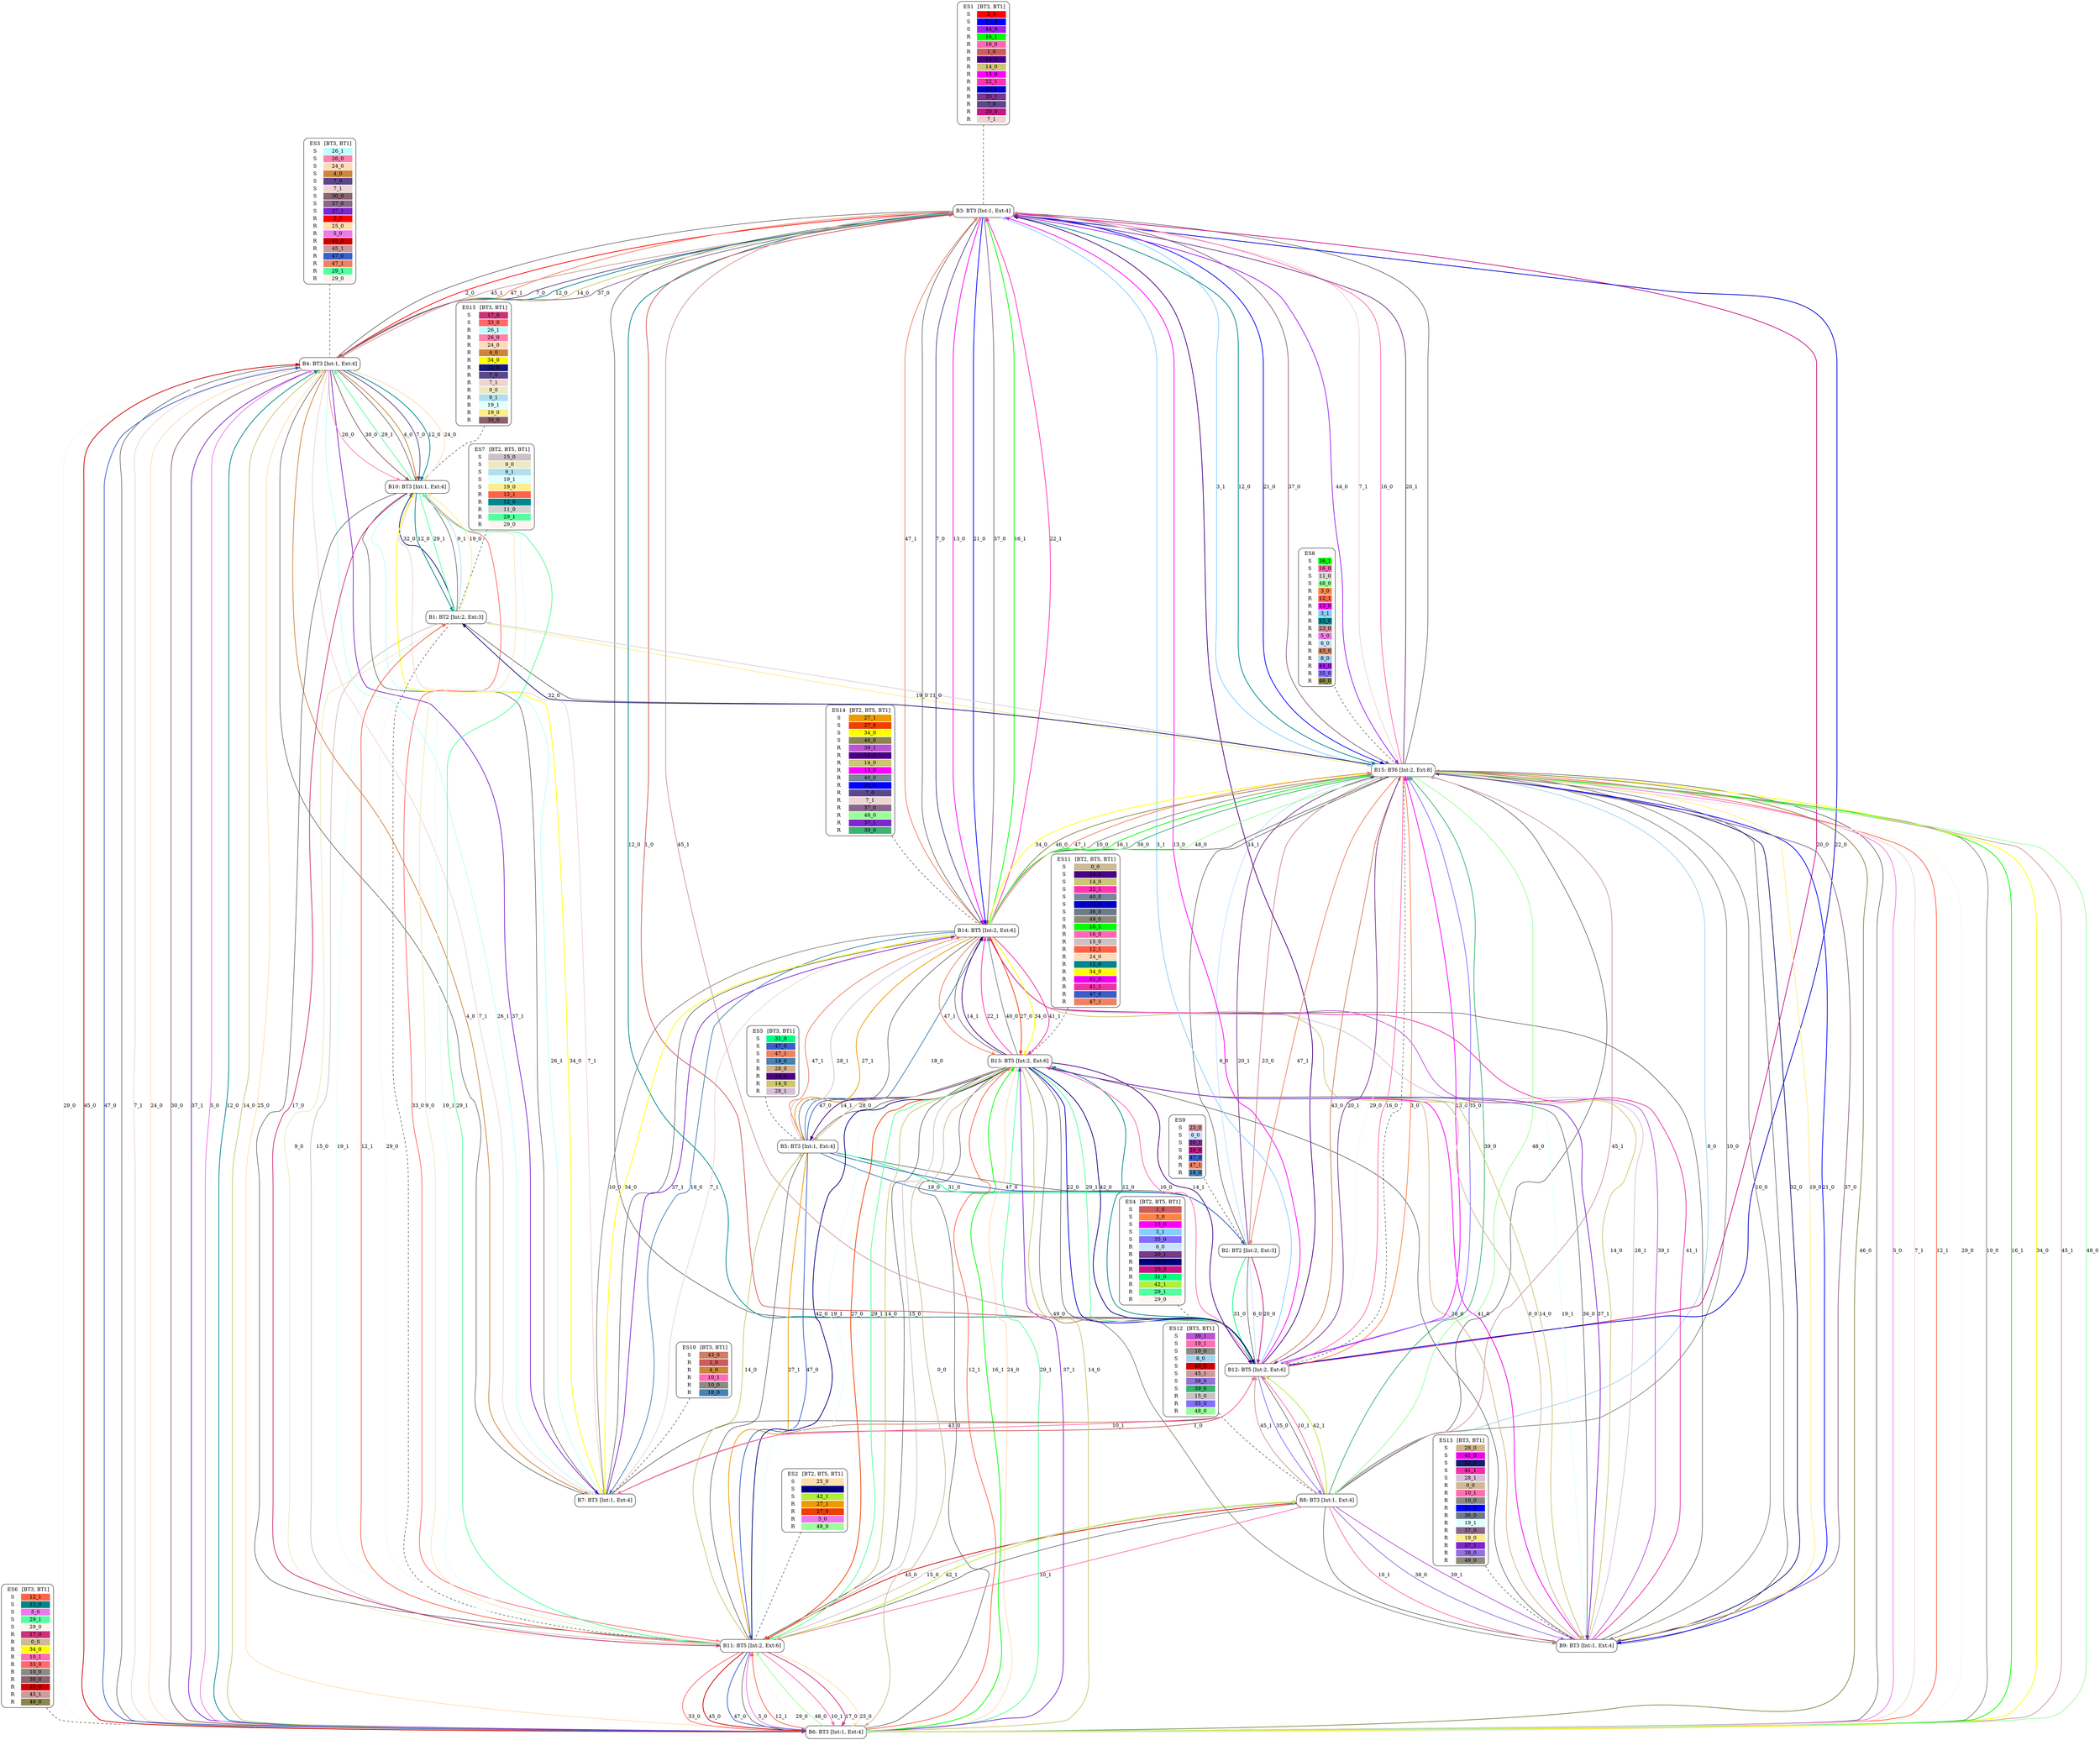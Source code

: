 digraph network {
  ES1 [ label=<<TABLE  BORDER="0"><TR> <TD ALIGN="CENTER" BORDER="0"> ES1 </TD> <TD>[BT3, BT1]</TD> </TR><TR><TD>S</TD><TD BGCOLOR="red">2_0</TD></TR>
<TR><TD>S</TD><TD BGCOLOR="blue">21_0</TD></TR>
<TR><TD>S</TD><TD BGCOLOR="purple">44_0</TD></TR>
<TR><TD>R</TD><TD BGCOLOR="green">16_1</TD></TR>
<TR><TD>R</TD><TD BGCOLOR="hotpink">16_0</TD></TR>
<TR><TD>R</TD><TD BGCOLOR="indianred">1_0</TD></TR>
<TR><TD>R</TD><TD BGCOLOR="indigo">14_1</TD></TR>
<TR><TD>R</TD><TD BGCOLOR="khaki3">14_0</TD></TR>
<TR><TD>R</TD><TD BGCOLOR="magenta1">13_0</TD></TR>
<TR><TD>R</TD><TD BGCOLOR="maroon1">22_1</TD></TR>
<TR><TD>R</TD><TD BGCOLOR="mediumblue">22_0</TD></TR>
<TR><TD>R</TD><TD BGCOLOR="mediumorchid4">20_1</TD></TR>
<TR><TD>R</TD><TD BGCOLOR="mediumpurple4">7_0</TD></TR>
<TR><TD>R</TD><TD BGCOLOR="mediumvioletred">20_0</TD></TR>
<TR><TD>R</TD><TD BGCOLOR="mistyrose2">7_1</TD></TR>
</TABLE>> shape="box" style="rounded" ];
  ES2 [ label=<<TABLE  BORDER="0"><TR> <TD ALIGN="CENTER" BORDER="0"> ES2 </TD> <TD>[BT2, BT5, BT1]</TD> </TR><TR><TD>S</TD><TD BGCOLOR="navajowhite1">25_0</TD></TR>
<TR><TD>S</TD><TD BGCOLOR="navyblue">42_0</TD></TR>
<TR><TD>S</TD><TD BGCOLOR="olivedrab2">42_1</TD></TR>
<TR><TD>R</TD><TD BGCOLOR="orange2">27_1</TD></TR>
<TR><TD>R</TD><TD BGCOLOR="orangered2">27_0</TD></TR>
<TR><TD>R</TD><TD BGCOLOR="orchid2">5_0</TD></TR>
<TR><TD>R</TD><TD BGCOLOR="palegreen1">48_0</TD></TR>
</TABLE>> shape="box" style="rounded" ];
  ES3 [ label=<<TABLE  BORDER="0"><TR> <TD ALIGN="CENTER" BORDER="0"> ES3 </TD> <TD>[BT3, BT1]</TD> </TR><TR><TD>S</TD><TD BGCOLOR="paleturquoise1">26_1</TD></TR>
<TR><TD>S</TD><TD BGCOLOR="palevioletred1">26_0</TD></TR>
<TR><TD>S</TD><TD BGCOLOR="peachpuff">24_0</TD></TR>
<TR><TD>S</TD><TD BGCOLOR="peru">4_0</TD></TR>
<TR><TD>S</TD><TD BGCOLOR="mediumpurple4">7_0</TD></TR>
<TR><TD>S</TD><TD BGCOLOR="mistyrose2">7_1</TD></TR>
<TR><TD>S</TD><TD BGCOLOR="pink4">30_0</TD></TR>
<TR><TD>S</TD><TD BGCOLOR="plum4">37_0</TD></TR>
<TR><TD>S</TD><TD BGCOLOR="purple3">37_1</TD></TR>
<TR><TD>R</TD><TD BGCOLOR="red">2_0</TD></TR>
<TR><TD>R</TD><TD BGCOLOR="navajowhite1">25_0</TD></TR>
<TR><TD>R</TD><TD BGCOLOR="orchid2">5_0</TD></TR>
<TR><TD>R</TD><TD BGCOLOR="red3">45_0</TD></TR>
<TR><TD>R</TD><TD BGCOLOR="rosybrown3">45_1</TD></TR>
<TR><TD>R</TD><TD BGCOLOR="royalblue3">47_0</TD></TR>
<TR><TD>R</TD><TD BGCOLOR="salmon2">47_1</TD></TR>
<TR><TD>R</TD><TD BGCOLOR="seagreen1">29_1</TD></TR>
<TR><TD>R</TD><TD BGCOLOR="seashell1">29_0</TD></TR>
</TABLE>> shape="box" style="rounded" ];
  ES4 [ label=<<TABLE  BORDER="0"><TR> <TD ALIGN="CENTER" BORDER="0"> ES4 </TD> <TD>[BT2, BT5, BT1]</TD> </TR><TR><TD>S</TD><TD BGCOLOR="indianred">1_0</TD></TR>
<TR><TD>S</TD><TD BGCOLOR="sienna1">3_0</TD></TR>
<TR><TD>S</TD><TD BGCOLOR="magenta1">13_0</TD></TR>
<TR><TD>S</TD><TD BGCOLOR="skyblue1">3_1</TD></TR>
<TR><TD>S</TD><TD BGCOLOR="slateblue1">35_0</TD></TR>
<TR><TD>R</TD><TD BGCOLOR="slategray1">6_0</TD></TR>
<TR><TD>R</TD><TD BGCOLOR="mediumorchid4">20_1</TD></TR>
<TR><TD>R</TD><TD BGCOLOR="navyblue">42_0</TD></TR>
<TR><TD>R</TD><TD BGCOLOR="mediumvioletred">20_0</TD></TR>
<TR><TD>R</TD><TD BGCOLOR="springgreen">31_0</TD></TR>
<TR><TD>R</TD><TD BGCOLOR="olivedrab2">42_1</TD></TR>
<TR><TD>R</TD><TD BGCOLOR="seagreen1">29_1</TD></TR>
<TR><TD>R</TD><TD BGCOLOR="seashell1">29_0</TD></TR>
</TABLE>> shape="box" style="rounded" ];
  ES5 [ label=<<TABLE  BORDER="0"><TR> <TD ALIGN="CENTER" BORDER="0"> ES5 </TD> <TD>[BT3, BT1]</TD> </TR><TR><TD>S</TD><TD BGCOLOR="springgreen">31_0</TD></TR>
<TR><TD>S</TD><TD BGCOLOR="royalblue3">47_0</TD></TR>
<TR><TD>S</TD><TD BGCOLOR="salmon2">47_1</TD></TR>
<TR><TD>S</TD><TD BGCOLOR="steelblue">18_0</TD></TR>
<TR><TD>R</TD><TD BGCOLOR="tan">28_0</TD></TR>
<TR><TD>R</TD><TD BGCOLOR="indigo">14_1</TD></TR>
<TR><TD>R</TD><TD BGCOLOR="khaki3">14_0</TD></TR>
<TR><TD>R</TD><TD BGCOLOR="thistle">28_1</TD></TR>
</TABLE>> shape="box" style="rounded" ];
  ES6 [ label=<<TABLE  BORDER="0"><TR> <TD ALIGN="CENTER" BORDER="0"> ES6 </TD> <TD>[BT3, BT1]</TD> </TR><TR><TD>S</TD><TD BGCOLOR="tomato">12_1</TD></TR>
<TR><TD>S</TD><TD BGCOLOR="turquoise4">12_0</TD></TR>
<TR><TD>S</TD><TD BGCOLOR="orchid2">5_0</TD></TR>
<TR><TD>S</TD><TD BGCOLOR="seagreen1">29_1</TD></TR>
<TR><TD>S</TD><TD BGCOLOR="seashell1">29_0</TD></TR>
<TR><TD>R</TD><TD BGCOLOR="violetred3">17_0</TD></TR>
<TR><TD>R</TD><TD BGCOLOR="wheat3">0_0</TD></TR>
<TR><TD>R</TD><TD BGCOLOR="yellow1">34_0</TD></TR>
<TR><TD>R</TD><TD BGCOLOR="hotpink1">10_1</TD></TR>
<TR><TD>R</TD><TD BGCOLOR="indianred1">33_0</TD></TR>
<TR><TD>R</TD><TD BGCOLOR="ivory4">10_0</TD></TR>
<TR><TD>R</TD><TD BGCOLOR="pink4">30_0</TD></TR>
<TR><TD>R</TD><TD BGCOLOR="red3">45_0</TD></TR>
<TR><TD>R</TD><TD BGCOLOR="rosybrown3">45_1</TD></TR>
<TR><TD>R</TD><TD BGCOLOR="khaki4">46_0</TD></TR>
</TABLE>> shape="box" style="rounded" ];
  ES7 [ label=<<TABLE  BORDER="0"><TR> <TD ALIGN="CENTER" BORDER="0"> ES7 </TD> <TD>[BT2, BT5, BT1]</TD> </TR><TR><TD>S</TD><TD BGCOLOR="lavenderblush3">15_0</TD></TR>
<TR><TD>S</TD><TD BGCOLOR="lemonchiffon2">9_0</TD></TR>
<TR><TD>S</TD><TD BGCOLOR="lightblue2">9_1</TD></TR>
<TR><TD>S</TD><TD BGCOLOR="lightcyan1">19_1</TD></TR>
<TR><TD>S</TD><TD BGCOLOR="lightgoldenrod1">19_0</TD></TR>
<TR><TD>R</TD><TD BGCOLOR="tomato">12_1</TD></TR>
<TR><TD>R</TD><TD BGCOLOR="turquoise4">12_0</TD></TR>
<TR><TD>R</TD><TD BGCOLOR="lightgray">11_0</TD></TR>
<TR><TD>R</TD><TD BGCOLOR="seagreen1">29_1</TD></TR>
<TR><TD>R</TD><TD BGCOLOR="seashell1">29_0</TD></TR>
</TABLE>> shape="box" style="rounded" ];
  ES8 [ label=<<TABLE  BORDER="0"><TR> <TD ALIGN="CENTER" BORDER="0"> ES8 </TD>  </TR><TR><TD>S</TD><TD BGCOLOR="green">16_1</TD></TR>
<TR><TD>S</TD><TD BGCOLOR="hotpink">16_0</TD></TR>
<TR><TD>S</TD><TD BGCOLOR="lightgray">11_0</TD></TR>
<TR><TD>S</TD><TD BGCOLOR="palegreen1">48_0</TD></TR>
<TR><TD>R</TD><TD BGCOLOR="sienna1">3_0</TD></TR>
<TR><TD>R</TD><TD BGCOLOR="tomato">12_1</TD></TR>
<TR><TD>R</TD><TD BGCOLOR="magenta1">13_0</TD></TR>
<TR><TD>R</TD><TD BGCOLOR="skyblue1">3_1</TD></TR>
<TR><TD>R</TD><TD BGCOLOR="turquoise4">12_0</TD></TR>
<TR><TD>R</TD><TD BGCOLOR="lightpink3">23_0</TD></TR>
<TR><TD>R</TD><TD BGCOLOR="orchid2">5_0</TD></TR>
<TR><TD>R</TD><TD BGCOLOR="slategray1">6_0</TD></TR>
<TR><TD>R</TD><TD BGCOLOR="lightsalmon3">43_0</TD></TR>
<TR><TD>R</TD><TD BGCOLOR="lightskyblue2">8_0</TD></TR>
<TR><TD>R</TD><TD BGCOLOR="purple">44_0</TD></TR>
<TR><TD>R</TD><TD BGCOLOR="slateblue1">35_0</TD></TR>
<TR><TD>R</TD><TD BGCOLOR="khaki4">46_0</TD></TR>
</TABLE>> shape="box" style="rounded" ];
  ES9 [ label=<<TABLE  BORDER="0"><TR> <TD ALIGN="CENTER" BORDER="0"> ES9 </TD>  </TR><TR><TD>S</TD><TD BGCOLOR="lightpink3">23_0</TD></TR>
<TR><TD>S</TD><TD BGCOLOR="slategray1">6_0</TD></TR>
<TR><TD>S</TD><TD BGCOLOR="mediumorchid4">20_1</TD></TR>
<TR><TD>S</TD><TD BGCOLOR="mediumvioletred">20_0</TD></TR>
<TR><TD>R</TD><TD BGCOLOR="royalblue3">47_0</TD></TR>
<TR><TD>R</TD><TD BGCOLOR="salmon2">47_1</TD></TR>
<TR><TD>R</TD><TD BGCOLOR="steelblue">18_0</TD></TR>
</TABLE>> shape="box" style="rounded" ];
  ES10 [ label=<<TABLE  BORDER="0"><TR> <TD ALIGN="CENTER" BORDER="0"> ES10 </TD> <TD>[BT3, BT1]</TD> </TR><TR><TD>S</TD><TD BGCOLOR="lightsalmon3">43_0</TD></TR>
<TR><TD>R</TD><TD BGCOLOR="indianred">1_0</TD></TR>
<TR><TD>R</TD><TD BGCOLOR="peru">4_0</TD></TR>
<TR><TD>R</TD><TD BGCOLOR="hotpink1">10_1</TD></TR>
<TR><TD>R</TD><TD BGCOLOR="ivory4">10_0</TD></TR>
<TR><TD>R</TD><TD BGCOLOR="steelblue">18_0</TD></TR>
</TABLE>> shape="box" style="rounded" ];
  ES11 [ label=<<TABLE  BORDER="0"><TR> <TD ALIGN="CENTER" BORDER="0"> ES11 </TD> <TD>[BT2, BT5, BT1]</TD> </TR><TR><TD>S</TD><TD BGCOLOR="wheat3">0_0</TD></TR>
<TR><TD>S</TD><TD BGCOLOR="indigo">14_1</TD></TR>
<TR><TD>S</TD><TD BGCOLOR="khaki3">14_0</TD></TR>
<TR><TD>S</TD><TD BGCOLOR="maroon1">22_1</TD></TR>
<TR><TD>S</TD><TD BGCOLOR="lightslategrey">40_0</TD></TR>
<TR><TD>S</TD><TD BGCOLOR="mediumblue">22_0</TD></TR>
<TR><TD>S</TD><TD BGCOLOR="lightsteelblue4">36_0</TD></TR>
<TR><TD>S</TD><TD BGCOLOR="lightyellow4">49_0</TD></TR>
<TR><TD>R</TD><TD BGCOLOR="green">16_1</TD></TR>
<TR><TD>R</TD><TD BGCOLOR="hotpink">16_0</TD></TR>
<TR><TD>R</TD><TD BGCOLOR="lavenderblush3">15_0</TD></TR>
<TR><TD>R</TD><TD BGCOLOR="tomato">12_1</TD></TR>
<TR><TD>R</TD><TD BGCOLOR="peachpuff">24_0</TD></TR>
<TR><TD>R</TD><TD BGCOLOR="turquoise4">12_0</TD></TR>
<TR><TD>R</TD><TD BGCOLOR="yellow1">34_0</TD></TR>
<TR><TD>R</TD><TD BGCOLOR="magenta2">41_0</TD></TR>
<TR><TD>R</TD><TD BGCOLOR="maroon2">41_1</TD></TR>
<TR><TD>R</TD><TD BGCOLOR="royalblue3">47_0</TD></TR>
<TR><TD>R</TD><TD BGCOLOR="salmon2">47_1</TD></TR>
</TABLE>> shape="box" style="rounded" ];
  ES12 [ label=<<TABLE  BORDER="0"><TR> <TD ALIGN="CENTER" BORDER="0"> ES12 </TD> <TD>[BT3, BT1]</TD> </TR><TR><TD>S</TD><TD BGCOLOR="mediumorchid">39_1</TD></TR>
<TR><TD>S</TD><TD BGCOLOR="hotpink1">10_1</TD></TR>
<TR><TD>S</TD><TD BGCOLOR="ivory4">10_0</TD></TR>
<TR><TD>S</TD><TD BGCOLOR="lightskyblue2">8_0</TD></TR>
<TR><TD>S</TD><TD BGCOLOR="red3">45_0</TD></TR>
<TR><TD>S</TD><TD BGCOLOR="rosybrown3">45_1</TD></TR>
<TR><TD>S</TD><TD BGCOLOR="mediumpurple">38_0</TD></TR>
<TR><TD>S</TD><TD BGCOLOR="mediumseagreen">39_0</TD></TR>
<TR><TD>R</TD><TD BGCOLOR="lavenderblush3">15_0</TD></TR>
<TR><TD>R</TD><TD BGCOLOR="slateblue1">35_0</TD></TR>
<TR><TD>R</TD><TD BGCOLOR="palegreen1">48_0</TD></TR>
</TABLE>> shape="box" style="rounded" ];
  ES13 [ label=<<TABLE  BORDER="0"><TR> <TD ALIGN="CENTER" BORDER="0"> ES13 </TD> <TD>[BT3, BT1]</TD> </TR><TR><TD>S</TD><TD BGCOLOR="tan">28_0</TD></TR>
<TR><TD>S</TD><TD BGCOLOR="magenta2">41_0</TD></TR>
<TR><TD>S</TD><TD BGCOLOR="midnightblue">32_0</TD></TR>
<TR><TD>S</TD><TD BGCOLOR="maroon2">41_1</TD></TR>
<TR><TD>S</TD><TD BGCOLOR="thistle">28_1</TD></TR>
<TR><TD>R</TD><TD BGCOLOR="wheat3">0_0</TD></TR>
<TR><TD>R</TD><TD BGCOLOR="hotpink1">10_1</TD></TR>
<TR><TD>R</TD><TD BGCOLOR="ivory4">10_0</TD></TR>
<TR><TD>R</TD><TD BGCOLOR="blue">21_0</TD></TR>
<TR><TD>R</TD><TD BGCOLOR="lightsteelblue4">36_0</TD></TR>
<TR><TD>R</TD><TD BGCOLOR="lightcyan1">19_1</TD></TR>
<TR><TD>R</TD><TD BGCOLOR="plum4">37_0</TD></TR>
<TR><TD>R</TD><TD BGCOLOR="lightgoldenrod1">19_0</TD></TR>
<TR><TD>R</TD><TD BGCOLOR="purple3">37_1</TD></TR>
<TR><TD>R</TD><TD BGCOLOR="mediumpurple">38_0</TD></TR>
<TR><TD>R</TD><TD BGCOLOR="lightyellow4">49_0</TD></TR>
</TABLE>> shape="box" style="rounded" ];
  ES14 [ label=<<TABLE  BORDER="0"><TR> <TD ALIGN="CENTER" BORDER="0"> ES14 </TD> <TD>[BT2, BT5, BT1]</TD> </TR><TR><TD>S</TD><TD BGCOLOR="orange2">27_1</TD></TR>
<TR><TD>S</TD><TD BGCOLOR="orangered2">27_0</TD></TR>
<TR><TD>S</TD><TD BGCOLOR="yellow1">34_0</TD></TR>
<TR><TD>S</TD><TD BGCOLOR="khaki4">46_0</TD></TR>
<TR><TD>R</TD><TD BGCOLOR="mediumorchid">39_1</TD></TR>
<TR><TD>R</TD><TD BGCOLOR="indigo">14_1</TD></TR>
<TR><TD>R</TD><TD BGCOLOR="khaki3">14_0</TD></TR>
<TR><TD>R</TD><TD BGCOLOR="magenta1">13_0</TD></TR>
<TR><TD>R</TD><TD BGCOLOR="lightslategrey">40_0</TD></TR>
<TR><TD>R</TD><TD BGCOLOR="blue">21_0</TD></TR>
<TR><TD>R</TD><TD BGCOLOR="mediumpurple4">7_0</TD></TR>
<TR><TD>R</TD><TD BGCOLOR="mistyrose2">7_1</TD></TR>
<TR><TD>R</TD><TD BGCOLOR="plum4">37_0</TD></TR>
<TR><TD>R</TD><TD BGCOLOR="palegreen1">48_0</TD></TR>
<TR><TD>R</TD><TD BGCOLOR="purple3">37_1</TD></TR>
<TR><TD>R</TD><TD BGCOLOR="mediumseagreen">39_0</TD></TR>
</TABLE>> shape="box" style="rounded" ];
  ES15 [ label=<<TABLE  BORDER="0"><TR> <TD ALIGN="CENTER" BORDER="0"> ES15 </TD> <TD>[BT3, BT1]</TD> </TR><TR><TD>S</TD><TD BGCOLOR="violetred3">17_0</TD></TR>
<TR><TD>S</TD><TD BGCOLOR="indianred1">33_0</TD></TR>
<TR><TD>R</TD><TD BGCOLOR="paleturquoise1">26_1</TD></TR>
<TR><TD>R</TD><TD BGCOLOR="palevioletred1">26_0</TD></TR>
<TR><TD>R</TD><TD BGCOLOR="peachpuff">24_0</TD></TR>
<TR><TD>R</TD><TD BGCOLOR="peru">4_0</TD></TR>
<TR><TD>R</TD><TD BGCOLOR="yellow1">34_0</TD></TR>
<TR><TD>R</TD><TD BGCOLOR="midnightblue">32_0</TD></TR>
<TR><TD>R</TD><TD BGCOLOR="mediumpurple4">7_0</TD></TR>
<TR><TD>R</TD><TD BGCOLOR="mistyrose2">7_1</TD></TR>
<TR><TD>R</TD><TD BGCOLOR="lemonchiffon2">9_0</TD></TR>
<TR><TD>R</TD><TD BGCOLOR="lightblue2">9_1</TD></TR>
<TR><TD>R</TD><TD BGCOLOR="lightcyan1">19_1</TD></TR>
<TR><TD>R</TD><TD BGCOLOR="lightgoldenrod1">19_0</TD></TR>
<TR><TD>R</TD><TD BGCOLOR="pink4">30_0</TD></TR>
</TABLE>> shape="box" style="rounded" ];
  B1 [ label="B1: BT2 [Int:2, Ext:3]" shape="box" style="rounded" ];
  B2 [ label="B2: BT2 [Int:2, Ext:3]" shape="box" style="rounded" ];
  B3 [ label="B3: BT3 [Int:1, Ext:4]" shape="box" style="rounded" ];
  B4 [ label="B4: BT3 [Int:1, Ext:4]" shape="box" style="rounded" ];
  B5 [ label="B5: BT3 [Int:1, Ext:4]" shape="box" style="rounded" ];
  B6 [ label="B6: BT3 [Int:1, Ext:4]" shape="box" style="rounded" ];
  B7 [ label="B7: BT3 [Int:1, Ext:4]" shape="box" style="rounded" ];
  B8 [ label="B8: BT3 [Int:1, Ext:4]" shape="box" style="rounded" ];
  B9 [ label="B9: BT3 [Int:1, Ext:4]" shape="box" style="rounded" ];
  B10 [ label="B10: BT3 [Int:1, Ext:4]" shape="box" style="rounded" ];
  B11 [ label="B11: BT5 [Int:2, Ext:6]" shape="box" style="rounded" ];
  B12 [ label="B12: BT5 [Int:2, Ext:6]" shape="box" style="rounded" ];
  B13 [ label="B13: BT5 [Int:2, Ext:6]" shape="box" style="rounded" ];
  B14 [ label="B14: BT5 [Int:2, Ext:6]" shape="box" style="rounded" ];
  B15 [ label="B15: BT6 [Int:2, Ext:8]" shape="box" style="rounded" ];
  ES1 -> B3 [ style="dashed" arrowhead="none" ];
  ES2 -> B11 [ style="dashed" arrowhead="none" ];
  ES3 -> B4 [ style="dashed" arrowhead="none" ];
  ES4 -> B12 [ style="dashed" arrowhead="none" ];
  ES5 -> B5 [ style="dashed" arrowhead="none" ];
  ES6 -> B6 [ style="dashed" arrowhead="none" ];
  ES7 -> B1 [ style="dashed" arrowhead="none" ];
  ES8 -> B15 [ style="dashed" arrowhead="none" ];
  ES9 -> B2 [ style="dashed" arrowhead="none" ];
  ES10 -> B7 [ style="dashed" arrowhead="none" ];
  ES11 -> B13 [ style="dashed" arrowhead="none" ];
  ES12 -> B8 [ style="dashed" arrowhead="none" ];
  ES13 -> B9 [ style="dashed" arrowhead="none" ];
  ES14 -> B14 [ style="dashed" arrowhead="none" ];
  ES15 -> B10 [ style="dashed" arrowhead="none" ];
  B1 -> B10 [ arrowhead="none" ];
  B1 -> B11 [ style="dashed" arrowhead="none" ];
  B1 -> B15 [ arrowhead="none" ];
  B2 -> B5 [ arrowhead="none" ];
  B2 -> B12 [ arrowhead="none" ];
  B2 -> B15 [ arrowhead="none" ];
  B3 -> B4 [ arrowhead="none" ];
  B3 -> B12 [ arrowhead="none" ];
  B3 -> B14 [ arrowhead="none" ];
  B3 -> B15 [ arrowhead="none" ];
  B4 -> B6 [ arrowhead="none" ];
  B4 -> B7 [ arrowhead="none" ];
  B4 -> B10 [ arrowhead="none" ];
  B5 -> B11 [ arrowhead="none" ];
  B5 -> B13 [ arrowhead="none" ];
  B5 -> B14 [ arrowhead="none" ];
  B6 -> B11 [ arrowhead="none" ];
  B6 -> B13 [ arrowhead="none" ];
  B6 -> B15 [ arrowhead="none" ];
  B7 -> B10 [ arrowhead="none" ];
  B7 -> B12 [ arrowhead="none" ];
  B7 -> B14 [ arrowhead="none" ];
  B8 -> B9 [ arrowhead="none" ];
  B8 -> B11 [ arrowhead="none" ];
  B8 -> B12 [ arrowhead="none" ];
  B8 -> B15 [ arrowhead="none" ];
  B9 -> B13 [ arrowhead="none" ];
  B9 -> B14 [ arrowhead="none" ];
  B9 -> B15 [ arrowhead="none" ];
  B10 -> B11 [ arrowhead="none" ];
  B11 -> B13 [ arrowhead="none" ];
  B12 -> B13 [ arrowhead="none" ];
  B12 -> B15 [ style="dashed" arrowhead="none" ];
  B13 -> B14 [ arrowhead="none" ];
  B14 -> B15 [ arrowhead="none" ];
  B13 -> B6 [ label="0_0" color="wheat3" style="bold" ];
  B13 -> B9 [ label="0_0" color="wheat3" style="bold" ];
  B12 -> B3 [ label="1_0" color="indianred" style="bold" ];
  B12 -> B7 [ label="1_0" color="indianred" style="bold" ];
  B3 -> B4 [ label="2_0" color="red" style="bold" ];
  B12 -> B15 [ label="3_0" color="sienna1" style="bold" ];
  B12 -> B3 [ label="3_1" color="skyblue1" style="bold" ];
  B3 -> B15 [ label="3_1" color="skyblue1" style="bold" ];
  B4 -> B7 [ label="4_0" color="peru" style="bold" ];
  B4 -> B10 [ label="4_0" color="peru" style="bold" ];
  B6 -> B4 [ label="5_0" color="orchid2" style="bold" ];
  B6 -> B11 [ label="5_0" color="orchid2" style="bold" ];
  B6 -> B15 [ label="5_0" color="orchid2" style="bold" ];
  B2 -> B12 [ label="6_0" color="slategray1" style="bold" ];
  B2 -> B15 [ label="6_0" color="slategray1" style="bold" ];
  B4 -> B3 [ label="7_0" color="mediumpurple4" style="bold" ];
  B4 -> B10 [ label="7_0" color="mediumpurple4" style="bold" ];
  B3 -> B14 [ label="7_0" color="mediumpurple4" style="bold" ];
  B4 -> B6 [ label="7_1" color="mistyrose2" style="bold" ];
  B4 -> B7 [ label="7_1" color="mistyrose2" style="bold" ];
  B6 -> B15 [ label="7_1" color="mistyrose2" style="bold" ];
  B7 -> B10 [ label="7_1" color="mistyrose2" style="bold" ];
  B7 -> B14 [ label="7_1" color="mistyrose2" style="bold" ];
  B15 -> B3 [ label="7_1" color="mistyrose2" style="bold" ];
  B8 -> B15 [ label="8_0" color="lightskyblue2" style="bold" ];
  B1 -> B11 [ label="9_0" color="lemonchiffon2" style="bold" ];
  B11 -> B10 [ label="9_0" color="lemonchiffon2" style="bold" ];
  B1 -> B10 [ label="9_1" color="lightblue2" style="bold" ];
  B8 -> B15 [ label="10_0" color="ivory4" style="bold" ];
  B15 -> B6 [ label="10_0" color="ivory4" style="bold" ];
  B15 -> B9 [ label="10_0" color="ivory4" style="bold" ];
  B15 -> B14 [ label="10_0" color="ivory4" style="bold" ];
  B14 -> B7 [ label="10_0" color="ivory4" style="bold" ];
  B8 -> B9 [ label="10_1" color="hotpink1" style="bold" ];
  B8 -> B11 [ label="10_1" color="hotpink1" style="bold" ];
  B8 -> B12 [ label="10_1" color="hotpink1" style="bold" ];
  B11 -> B6 [ label="10_1" color="hotpink1" style="bold" ];
  B12 -> B7 [ label="10_1" color="hotpink1" style="bold" ];
  B15 -> B1 [ label="11_0" color="lightgray" style="bold" ];
  B6 -> B4 [ label="12_0" color="turquoise4" style="bold" ];
  B4 -> B3 [ label="12_0" color="turquoise4" style="bold" ];
  B4 -> B10 [ label="12_0" color="turquoise4" style="bold" ];
  B3 -> B12 [ label="12_0" color="turquoise4" style="bold" ];
  B3 -> B15 [ label="12_0" color="turquoise4" style="bold" ];
  B10 -> B1 [ label="12_0" color="turquoise4" style="bold" ];
  B12 -> B13 [ label="12_0" color="turquoise4" style="bold" ];
  B6 -> B11 [ label="12_1" color="tomato" style="bold" ];
  B6 -> B13 [ label="12_1" color="tomato" style="bold" ];
  B6 -> B15 [ label="12_1" color="tomato" style="bold" ];
  B11 -> B1 [ label="12_1" color="tomato" style="bold" ];
  B12 -> B3 [ label="13_0" color="magenta1" style="bold" ];
  B12 -> B15 [ label="13_0" color="magenta1" style="bold" ];
  B3 -> B14 [ label="13_0" color="magenta1" style="bold" ];
  B13 -> B6 [ label="14_0" color="khaki3" style="bold" ];
  B13 -> B9 [ label="14_0" color="khaki3" style="bold" ];
  B13 -> B11 [ label="14_0" color="khaki3" style="bold" ];
  B6 -> B4 [ label="14_0" color="khaki3" style="bold" ];
  B9 -> B14 [ label="14_0" color="khaki3" style="bold" ];
  B11 -> B5 [ label="14_0" color="khaki3" style="bold" ];
  B4 -> B3 [ label="14_0" color="khaki3" style="bold" ];
  B13 -> B5 [ label="14_1" color="indigo" style="bold" ];
  B13 -> B12 [ label="14_1" color="indigo" style="bold" ];
  B13 -> B14 [ label="14_1" color="indigo" style="bold" ];
  B12 -> B3 [ label="14_1" color="indigo" style="bold" ];
  B1 -> B11 [ label="15_0" color="lavenderblush3" style="bold" ];
  B11 -> B8 [ label="15_0" color="lavenderblush3" style="bold" ];
  B11 -> B13 [ label="15_0" color="lavenderblush3" style="bold" ];
  B15 -> B3 [ label="16_0" color="hotpink" style="bold" ];
  B15 -> B12 [ label="16_0" color="hotpink" style="bold" ];
  B12 -> B13 [ label="16_0" color="hotpink" style="bold" ];
  B15 -> B6 [ label="16_1" color="green" style="bold" ];
  B15 -> B14 [ label="16_1" color="green" style="bold" ];
  B6 -> B13 [ label="16_1" color="green" style="bold" ];
  B14 -> B3 [ label="16_1" color="green" style="bold" ];
  B10 -> B11 [ label="17_0" color="violetred3" style="bold" ];
  B11 -> B6 [ label="17_0" color="violetred3" style="bold" ];
  B5 -> B2 [ label="18_0" color="steelblue" style="bold" ];
  B5 -> B14 [ label="18_0" color="steelblue" style="bold" ];
  B14 -> B7 [ label="18_0" color="steelblue" style="bold" ];
  B1 -> B10 [ label="19_0" color="lightgoldenrod1" style="bold" ];
  B1 -> B15 [ label="19_0" color="lightgoldenrod1" style="bold" ];
  B15 -> B9 [ label="19_0" color="lightgoldenrod1" style="bold" ];
  B1 -> B11 [ label="19_1" color="lightcyan1" style="bold" ];
  B11 -> B10 [ label="19_1" color="lightcyan1" style="bold" ];
  B11 -> B13 [ label="19_1" color="lightcyan1" style="bold" ];
  B13 -> B9 [ label="19_1" color="lightcyan1" style="bold" ];
  B2 -> B12 [ label="20_0" color="mediumvioletred" style="bold" ];
  B12 -> B3 [ label="20_0" color="mediumvioletred" style="bold" ];
  B2 -> B15 [ label="20_1" color="mediumorchid4" style="bold" ];
  B15 -> B3 [ label="20_1" color="mediumorchid4" style="bold" ];
  B15 -> B12 [ label="20_1" color="mediumorchid4" style="bold" ];
  B3 -> B14 [ label="21_0" color="blue" style="bold" ];
  B3 -> B15 [ label="21_0" color="blue" style="bold" ];
  B15 -> B9 [ label="21_0" color="blue" style="bold" ];
  B13 -> B12 [ label="22_0" color="mediumblue" style="bold" ];
  B12 -> B3 [ label="22_0" color="mediumblue" style="bold" ];
  B13 -> B14 [ label="22_1" color="maroon1" style="bold" ];
  B14 -> B3 [ label="22_1" color="maroon1" style="bold" ];
  B2 -> B15 [ label="23_0" color="lightpink3" style="bold" ];
  B4 -> B6 [ label="24_0" color="peachpuff" style="bold" ];
  B4 -> B10 [ label="24_0" color="peachpuff" style="bold" ];
  B6 -> B13 [ label="24_0" color="peachpuff" style="bold" ];
  B11 -> B6 [ label="25_0" color="navajowhite1" style="bold" ];
  B6 -> B4 [ label="25_0" color="navajowhite1" style="bold" ];
  B4 -> B10 [ label="26_0" color="palevioletred1" style="bold" ];
  B4 -> B7 [ label="26_1" color="paleturquoise1" style="bold" ];
  B7 -> B10 [ label="26_1" color="paleturquoise1" style="bold" ];
  B14 -> B13 [ label="27_0" color="orangered2" style="bold" ];
  B13 -> B11 [ label="27_0" color="orangered2" style="bold" ];
  B14 -> B5 [ label="27_1" color="orange2" style="bold" ];
  B5 -> B11 [ label="27_1" color="orange2" style="bold" ];
  B9 -> B13 [ label="28_0" color="tan" style="bold" ];
  B13 -> B5 [ label="28_0" color="tan" style="bold" ];
  B9 -> B14 [ label="28_1" color="thistle" style="bold" ];
  B14 -> B5 [ label="28_1" color="thistle" style="bold" ];
  B6 -> B4 [ label="29_0" color="seashell1" style="bold" ];
  B6 -> B11 [ label="29_0" color="seashell1" style="bold" ];
  B6 -> B15 [ label="29_0" color="seashell1" style="bold" ];
  B11 -> B1 [ label="29_0" color="seashell1" style="bold" ];
  B15 -> B12 [ label="29_0" color="seashell1" style="bold" ];
  B6 -> B13 [ label="29_1" color="seagreen1" style="bold" ];
  B13 -> B11 [ label="29_1" color="seagreen1" style="bold" ];
  B13 -> B12 [ label="29_1" color="seagreen1" style="bold" ];
  B11 -> B10 [ label="29_1" color="seagreen1" style="bold" ];
  B10 -> B1 [ label="29_1" color="seagreen1" style="bold" ];
  B10 -> B4 [ label="29_1" color="seagreen1" style="bold" ];
  B4 -> B6 [ label="30_0" color="pink4" style="bold" ];
  B4 -> B10 [ label="30_0" color="pink4" style="bold" ];
  B5 -> B2 [ label="31_0" color="springgreen" style="bold" ];
  B2 -> B12 [ label="31_0" color="springgreen" style="bold" ];
  B9 -> B15 [ label="32_0" color="midnightblue" style="bold" ];
  B15 -> B1 [ label="32_0" color="midnightblue" style="bold" ];
  B1 -> B10 [ label="32_0" color="midnightblue" style="bold" ];
  B10 -> B11 [ label="33_0" color="indianred1" style="bold" ];
  B11 -> B6 [ label="33_0" color="indianred1" style="bold" ];
  B14 -> B7 [ label="34_0" color="yellow1" style="bold" ];
  B14 -> B13 [ label="34_0" color="yellow1" style="bold" ];
  B14 -> B15 [ label="34_0" color="yellow1" style="bold" ];
  B7 -> B10 [ label="34_0" color="yellow1" style="bold" ];
  B15 -> B6 [ label="34_0" color="yellow1" style="bold" ];
  B12 -> B8 [ label="35_0" color="slateblue1" style="bold" ];
  B12 -> B15 [ label="35_0" color="slateblue1" style="bold" ];
  B13 -> B9 [ label="36_0" color="lightsteelblue4" style="bold" ];
  B4 -> B3 [ label="37_0" color="plum4" style="bold" ];
  B3 -> B14 [ label="37_0" color="plum4" style="bold" ];
  B3 -> B15 [ label="37_0" color="plum4" style="bold" ];
  B15 -> B9 [ label="37_0" color="plum4" style="bold" ];
  B4 -> B6 [ label="37_1" color="purple3" style="bold" ];
  B4 -> B7 [ label="37_1" color="purple3" style="bold" ];
  B6 -> B13 [ label="37_1" color="purple3" style="bold" ];
  B7 -> B14 [ label="37_1" color="purple3" style="bold" ];
  B13 -> B9 [ label="37_1" color="purple3" style="bold" ];
  B8 -> B9 [ label="38_0" color="mediumpurple" style="bold" ];
  B8 -> B15 [ label="39_0" color="mediumseagreen" style="bold" ];
  B15 -> B14 [ label="39_0" color="mediumseagreen" style="bold" ];
  B8 -> B9 [ label="39_1" color="mediumorchid" style="bold" ];
  B9 -> B14 [ label="39_1" color="mediumorchid" style="bold" ];
  B13 -> B14 [ label="40_0" color="lightslategrey" style="bold" ];
  B9 -> B13 [ label="41_0" color="magenta2" style="bold" ];
  B9 -> B14 [ label="41_1" color="maroon2" style="bold" ];
  B14 -> B13 [ label="41_1" color="maroon2" style="bold" ];
  B11 -> B13 [ label="42_0" color="navyblue" style="bold" ];
  B13 -> B12 [ label="42_0" color="navyblue" style="bold" ];
  B11 -> B8 [ label="42_1" color="olivedrab2" style="bold" ];
  B8 -> B12 [ label="42_1" color="olivedrab2" style="bold" ];
  B7 -> B12 [ label="43_0" color="lightsalmon3" style="bold" ];
  B12 -> B15 [ label="43_0" color="lightsalmon3" style="bold" ];
  B3 -> B15 [ label="44_0" color="purple" style="bold" ];
  B8 -> B11 [ label="45_0" color="red3" style="bold" ];
  B11 -> B6 [ label="45_0" color="red3" style="bold" ];
  B6 -> B4 [ label="45_0" color="red3" style="bold" ];
  B8 -> B12 [ label="45_1" color="rosybrown3" style="bold" ];
  B8 -> B15 [ label="45_1" color="rosybrown3" style="bold" ];
  B12 -> B3 [ label="45_1" color="rosybrown3" style="bold" ];
  B15 -> B6 [ label="45_1" color="rosybrown3" style="bold" ];
  B3 -> B4 [ label="45_1" color="rosybrown3" style="bold" ];
  B14 -> B15 [ label="46_0" color="khaki4" style="bold" ];
  B15 -> B6 [ label="46_0" color="khaki4" style="bold" ];
  B5 -> B2 [ label="47_0" color="royalblue3" style="bold" ];
  B5 -> B11 [ label="47_0" color="royalblue3" style="bold" ];
  B5 -> B13 [ label="47_0" color="royalblue3" style="bold" ];
  B11 -> B6 [ label="47_0" color="royalblue3" style="bold" ];
  B6 -> B4 [ label="47_0" color="royalblue3" style="bold" ];
  B5 -> B14 [ label="47_1" color="salmon2" style="bold" ];
  B14 -> B3 [ label="47_1" color="salmon2" style="bold" ];
  B14 -> B13 [ label="47_1" color="salmon2" style="bold" ];
  B14 -> B15 [ label="47_1" color="salmon2" style="bold" ];
  B3 -> B4 [ label="47_1" color="salmon2" style="bold" ];
  B15 -> B2 [ label="47_1" color="salmon2" style="bold" ];
  B15 -> B6 [ label="48_0" color="palegreen1" style="bold" ];
  B15 -> B8 [ label="48_0" color="palegreen1" style="bold" ];
  B15 -> B14 [ label="48_0" color="palegreen1" style="bold" ];
  B6 -> B11 [ label="48_0" color="palegreen1" style="bold" ];
  B13 -> B9 [ label="49_0" color="lightyellow4" style="bold" ];
}

